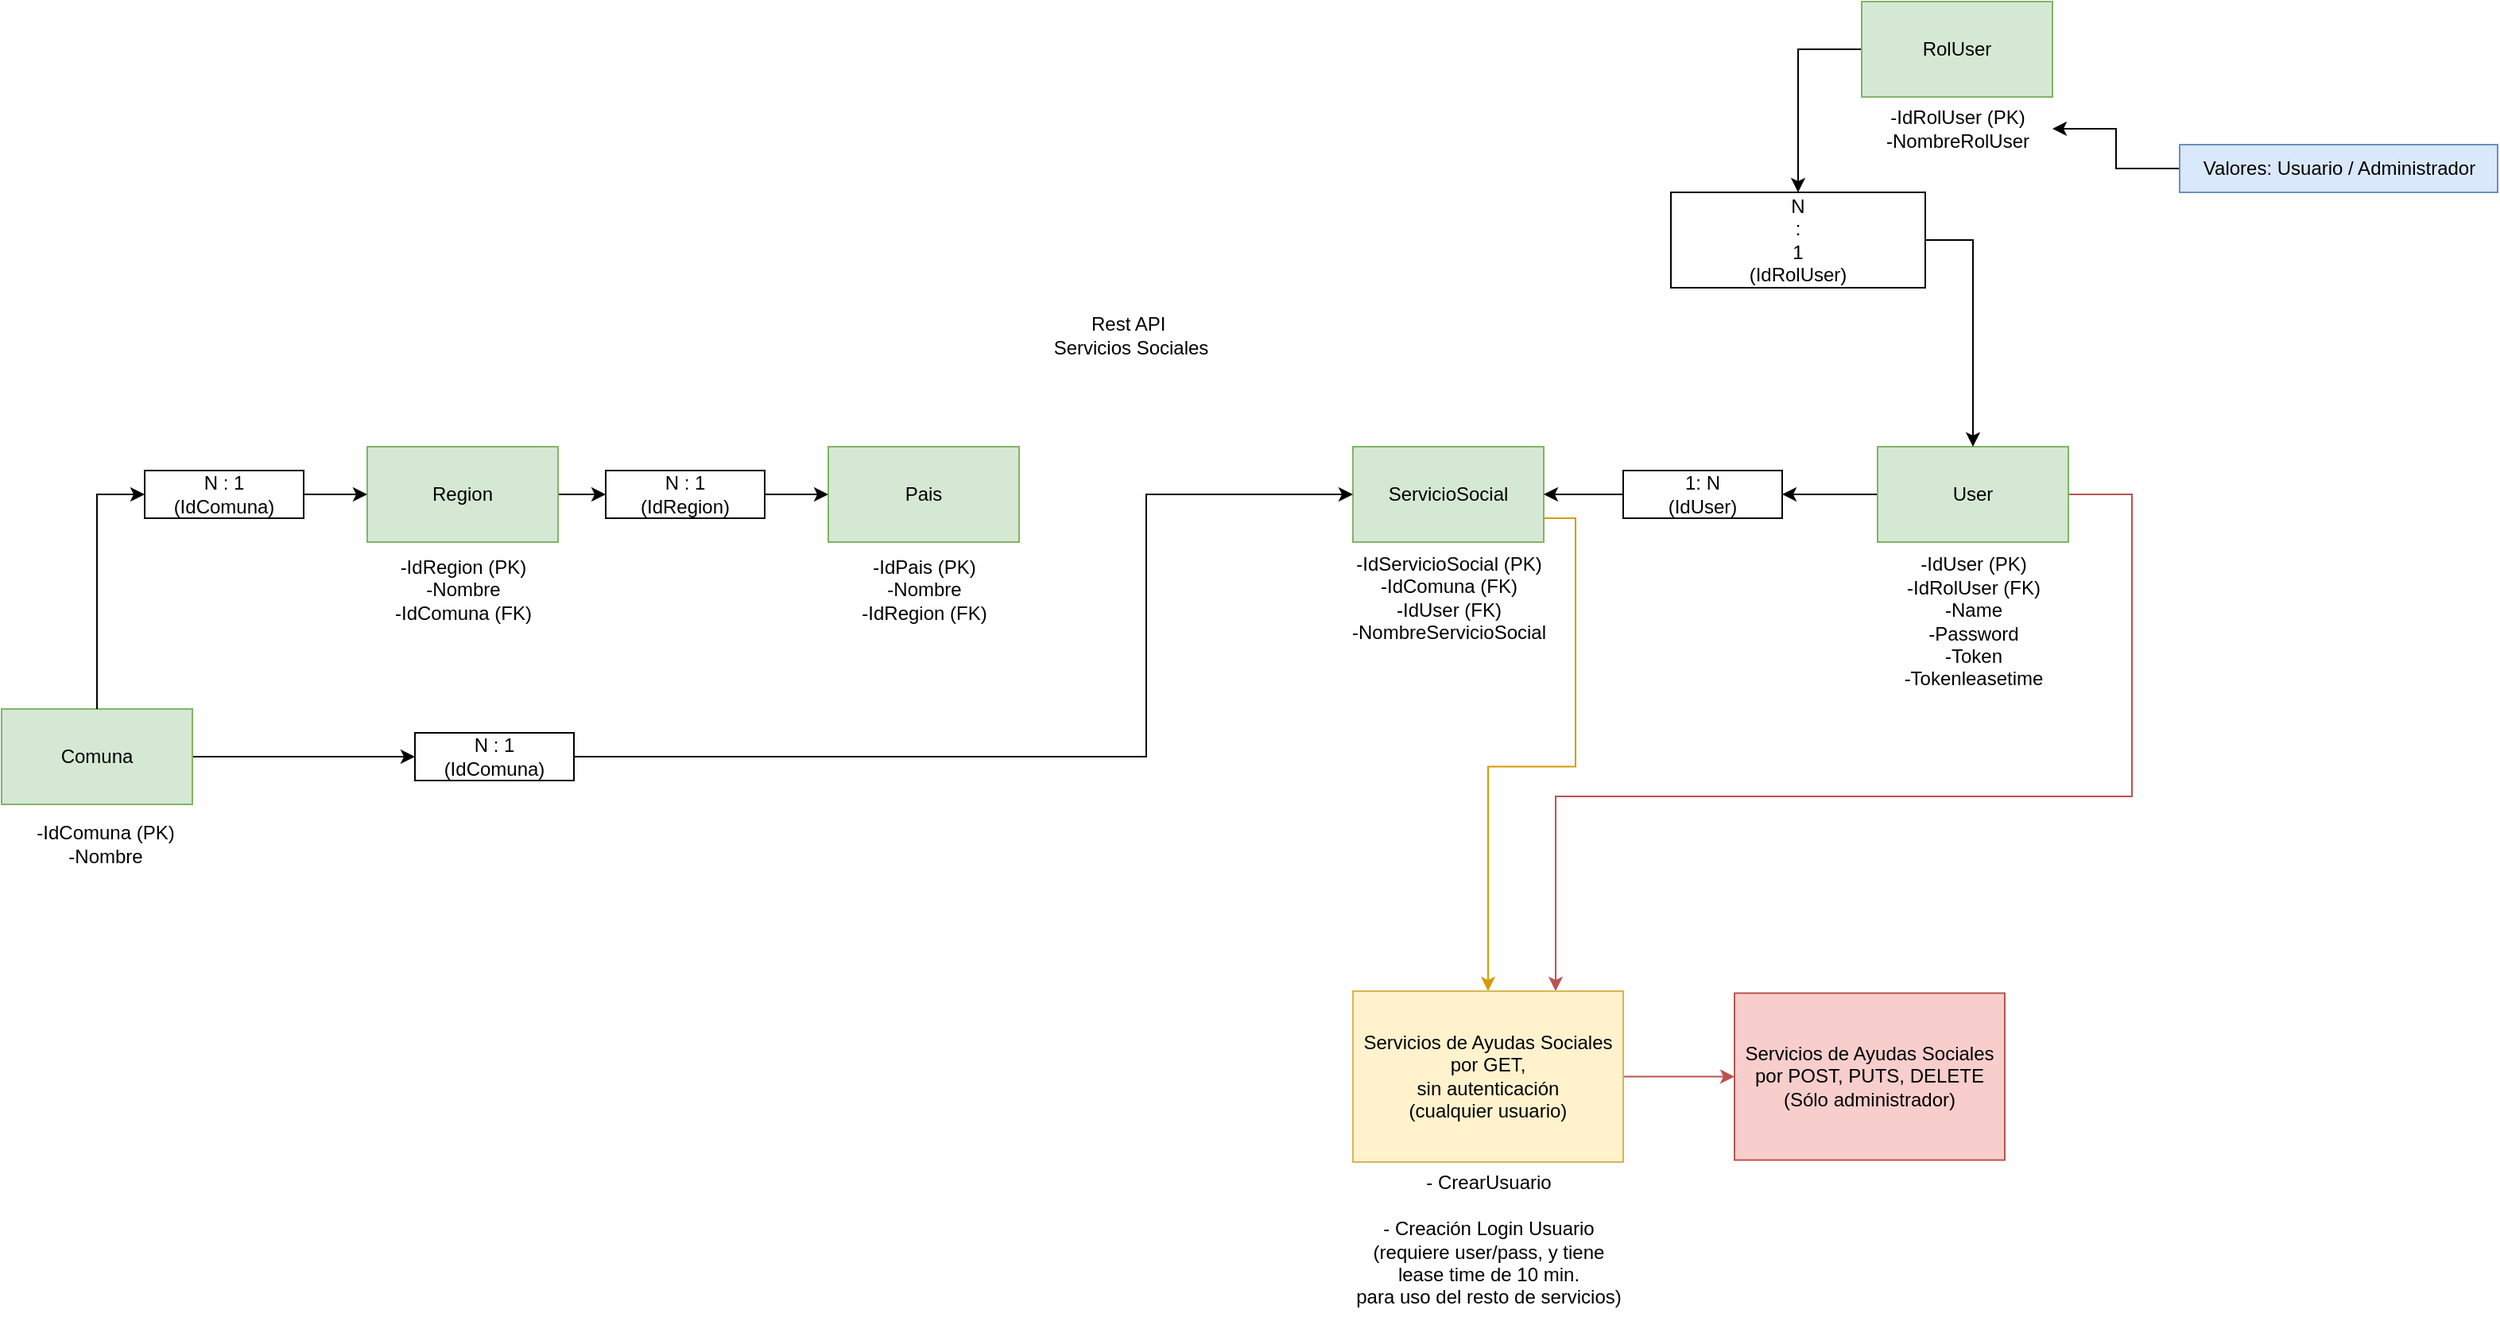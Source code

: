 <mxfile version="23.1.5" type="device">
  <diagram id="zODZXYkzOwmdCBIVVvN4" name="Page-1">
    <mxGraphModel dx="1699" dy="1650" grid="1" gridSize="10" guides="1" tooltips="1" connect="1" arrows="1" fold="1" page="1" pageScale="1" pageWidth="827" pageHeight="1169" math="0" shadow="0">
      <root>
        <mxCell id="0" />
        <mxCell id="1" parent="0" />
        <mxCell id="mzUlCiiUFBc3ODYFc6Ex-21" style="edgeStyle=orthogonalEdgeStyle;rounded=0;orthogonalLoop=1;jettySize=auto;html=1;exitX=1;exitY=0.75;exitDx=0;exitDy=0;entryX=0.5;entryY=0;entryDx=0;entryDy=0;fillColor=#ffe6cc;strokeColor=#d79b00;" parent="1" source="5B9Hs_-Eanf8-6PZ5Ltr-1" target="MM7-Ua3YRk2wqJzpMgvO-2" edge="1">
          <mxGeometry relative="1" as="geometry" />
        </mxCell>
        <mxCell id="5B9Hs_-Eanf8-6PZ5Ltr-1" value="ServicioSocial" style="rounded=0;whiteSpace=wrap;html=1;fillColor=#d5e8d4;strokeColor=#82b366;" parent="1" vertex="1">
          <mxGeometry x="200" y="160" width="120" height="60" as="geometry" />
        </mxCell>
        <mxCell id="5B9Hs_-Eanf8-6PZ5Ltr-10" style="edgeStyle=orthogonalEdgeStyle;rounded=0;orthogonalLoop=1;jettySize=auto;html=1;exitX=1;exitY=0.5;exitDx=0;exitDy=0;entryX=0.75;entryY=0;entryDx=0;entryDy=0;fillColor=#f8cecc;strokeColor=#b85450;" parent="1" source="5B9Hs_-Eanf8-6PZ5Ltr-2" target="MM7-Ua3YRk2wqJzpMgvO-2" edge="1">
          <mxGeometry relative="1" as="geometry">
            <Array as="points">
              <mxPoint x="690" y="190" />
              <mxPoint x="690" y="380" />
              <mxPoint x="327" y="380" />
            </Array>
            <mxPoint x="330" y="380" as="targetPoint" />
          </mxGeometry>
        </mxCell>
        <mxCell id="mzUlCiiUFBc3ODYFc6Ex-25" style="edgeStyle=orthogonalEdgeStyle;rounded=0;orthogonalLoop=1;jettySize=auto;html=1;exitX=0;exitY=0.5;exitDx=0;exitDy=0;entryX=1;entryY=0.5;entryDx=0;entryDy=0;" parent="1" source="5B9Hs_-Eanf8-6PZ5Ltr-2" target="mzUlCiiUFBc3ODYFc6Ex-22" edge="1">
          <mxGeometry relative="1" as="geometry" />
        </mxCell>
        <mxCell id="5B9Hs_-Eanf8-6PZ5Ltr-2" value="User" style="rounded=0;whiteSpace=wrap;html=1;fillColor=#d5e8d4;strokeColor=#82b366;" parent="1" vertex="1">
          <mxGeometry x="530" y="160" width="120" height="60" as="geometry" />
        </mxCell>
        <mxCell id="5B9Hs_-Eanf8-6PZ5Ltr-4" value="-IdUser (PK)&lt;br&gt;-IdRolUser (FK)&lt;br&gt;-Name&lt;br&gt;-Password&lt;br&gt;-Token&lt;br&gt;-Tokenleasetime" style="text;html=1;align=center;verticalAlign=middle;resizable=0;points=[];autosize=1;strokeColor=none;fillColor=none;" parent="1" vertex="1">
          <mxGeometry x="530" y="220" width="120" height="100" as="geometry" />
        </mxCell>
        <mxCell id="5B9Hs_-Eanf8-6PZ5Ltr-5" value="-IdServicioSocial (PK)&lt;div&gt;-IdComuna (FK)&lt;/div&gt;&lt;div&gt;-IdUser (FK)&lt;/div&gt;&lt;div&gt;-NombreServicioSocial&lt;/div&gt;" style="text;html=1;align=center;verticalAlign=middle;resizable=0;points=[];autosize=1;strokeColor=none;fillColor=none;" parent="1" vertex="1">
          <mxGeometry x="185" y="220" width="150" height="70" as="geometry" />
        </mxCell>
        <mxCell id="5B9Hs_-Eanf8-6PZ5Ltr-13" value="Servicios de Ayudas Sociales por POST, PUTS, DELETE&lt;br&gt;&lt;div&gt;(Sólo administrador)&lt;/div&gt;" style="rounded=0;whiteSpace=wrap;html=1;fillColor=#f8cecc;strokeColor=#b85450;" parent="1" vertex="1">
          <mxGeometry x="440" y="503.75" width="170" height="105" as="geometry" />
        </mxCell>
        <mxCell id="MM7-Ua3YRk2wqJzpMgvO-1" value="- CrearUsuario&lt;br&gt;&lt;br&gt;- Creación Login Usuario&lt;br&gt;(requiere user/pass, y tiene&lt;br&gt;lease time de 10 min.&lt;br style=&quot;border-color: var(--border-color);&quot;&gt;para uso del resto de servicios)" style="text;html=1;align=center;verticalAlign=middle;resizable=0;points=[];autosize=1;strokeColor=none;fillColor=none;" parent="1" vertex="1">
          <mxGeometry x="185" y="608.75" width="200" height="100" as="geometry" />
        </mxCell>
        <mxCell id="MM7-Ua3YRk2wqJzpMgvO-3" style="edgeStyle=orthogonalEdgeStyle;rounded=0;orthogonalLoop=1;jettySize=auto;html=1;exitX=1;exitY=0.5;exitDx=0;exitDy=0;entryX=0;entryY=0.5;entryDx=0;entryDy=0;fillColor=#f8cecc;strokeColor=#b85450;" parent="1" source="MM7-Ua3YRk2wqJzpMgvO-2" target="5B9Hs_-Eanf8-6PZ5Ltr-13" edge="1">
          <mxGeometry relative="1" as="geometry">
            <mxPoint x="40" y="555" as="targetPoint" />
          </mxGeometry>
        </mxCell>
        <mxCell id="MM7-Ua3YRk2wqJzpMgvO-2" value="Servicios de Ayudas Sociales por GET,&lt;span style=&quot;&quot;&gt;&lt;br&gt;sin autenticación&lt;br&gt;(&lt;/span&gt;&lt;span style=&quot;&quot;&gt;cualquier usuario)&lt;/span&gt;" style="rounded=0;whiteSpace=wrap;html=1;fillColor=#fff2cc;strokeColor=#d6b656;" parent="1" vertex="1">
          <mxGeometry x="200" y="502.5" width="170" height="107.5" as="geometry" />
        </mxCell>
        <mxCell id="rNGkL8CwDusoYTiGplu7-2" value="Rest API&amp;nbsp;&lt;br&gt;Servicios Sociales" style="text;html=1;align=center;verticalAlign=middle;resizable=0;points=[];autosize=1;strokeColor=none;fillColor=none;" parent="1" vertex="1">
          <mxGeometry y="70" width="120" height="40" as="geometry" />
        </mxCell>
        <mxCell id="tcDOajvBfiF9G7WW52WK-1" style="edgeStyle=orthogonalEdgeStyle;rounded=0;orthogonalLoop=1;jettySize=auto;html=1;exitX=1;exitY=0.5;exitDx=0;exitDy=0;entryX=0;entryY=0.5;entryDx=0;entryDy=0;" parent="1" source="mzUlCiiUFBc3ODYFc6Ex-2" target="mzUlCiiUFBc3ODYFc6Ex-17" edge="1">
          <mxGeometry relative="1" as="geometry" />
        </mxCell>
        <mxCell id="mzUlCiiUFBc3ODYFc6Ex-2" value="Comuna" style="rounded=0;whiteSpace=wrap;html=1;fillColor=#d5e8d4;strokeColor=#82b366;" parent="1" vertex="1">
          <mxGeometry x="-650" y="325" width="120" height="60" as="geometry" />
        </mxCell>
        <mxCell id="mzUlCiiUFBc3ODYFc6Ex-3" value="-IdComuna (PK)&lt;br&gt;-Nombre" style="text;html=1;align=center;verticalAlign=middle;resizable=0;points=[];autosize=1;strokeColor=none;fillColor=none;" parent="1" vertex="1">
          <mxGeometry x="-640" y="390" width="110" height="40" as="geometry" />
        </mxCell>
        <mxCell id="mzUlCiiUFBc3ODYFc6Ex-13" style="edgeStyle=orthogonalEdgeStyle;rounded=0;orthogonalLoop=1;jettySize=auto;html=1;exitX=1;exitY=0.5;exitDx=0;exitDy=0;entryX=0;entryY=0.5;entryDx=0;entryDy=0;" parent="1" source="mzUlCiiUFBc3ODYFc6Ex-4" target="mzUlCiiUFBc3ODYFc6Ex-12" edge="1">
          <mxGeometry relative="1" as="geometry" />
        </mxCell>
        <mxCell id="mzUlCiiUFBc3ODYFc6Ex-4" value="Region" style="rounded=0;whiteSpace=wrap;html=1;fillColor=#d5e8d4;strokeColor=#82b366;" parent="1" vertex="1">
          <mxGeometry x="-420" y="160" width="120" height="60" as="geometry" />
        </mxCell>
        <mxCell id="mzUlCiiUFBc3ODYFc6Ex-5" value="-IdRegion (PK)&lt;br&gt;-Nombre&lt;br&gt;-IdComuna (FK)" style="text;html=1;align=center;verticalAlign=middle;resizable=0;points=[];autosize=1;strokeColor=none;fillColor=none;" parent="1" vertex="1">
          <mxGeometry x="-415" y="220" width="110" height="60" as="geometry" />
        </mxCell>
        <mxCell id="mzUlCiiUFBc3ODYFc6Ex-7" style="edgeStyle=orthogonalEdgeStyle;rounded=0;orthogonalLoop=1;jettySize=auto;html=1;exitX=0.5;exitY=0;exitDx=0;exitDy=0;entryX=0;entryY=0.5;entryDx=0;entryDy=0;" parent="1" source="mzUlCiiUFBc3ODYFc6Ex-2" target="mzUlCiiUFBc3ODYFc6Ex-8" edge="1">
          <mxGeometry relative="1" as="geometry">
            <mxPoint x="-480" y="320" as="sourcePoint" />
            <mxPoint x="-420" y="140" as="targetPoint" />
            <Array as="points" />
          </mxGeometry>
        </mxCell>
        <mxCell id="mzUlCiiUFBc3ODYFc6Ex-11" style="edgeStyle=orthogonalEdgeStyle;rounded=0;orthogonalLoop=1;jettySize=auto;html=1;exitX=1;exitY=0.5;exitDx=0;exitDy=0;entryX=0;entryY=0.5;entryDx=0;entryDy=0;" parent="1" source="mzUlCiiUFBc3ODYFc6Ex-8" target="mzUlCiiUFBc3ODYFc6Ex-4" edge="1">
          <mxGeometry relative="1" as="geometry" />
        </mxCell>
        <mxCell id="mzUlCiiUFBc3ODYFc6Ex-8" value="N : 1&lt;br&gt;(IdComuna)" style="rounded=0;whiteSpace=wrap;html=1;" parent="1" vertex="1">
          <mxGeometry x="-560" y="175" width="100" height="30" as="geometry" />
        </mxCell>
        <mxCell id="mzUlCiiUFBc3ODYFc6Ex-12" value="N : 1&lt;br&gt;(IdRegion)" style="rounded=0;whiteSpace=wrap;html=1;" parent="1" vertex="1">
          <mxGeometry x="-270" y="175" width="100" height="30" as="geometry" />
        </mxCell>
        <mxCell id="mzUlCiiUFBc3ODYFc6Ex-14" value="Pais" style="rounded=0;whiteSpace=wrap;html=1;fillColor=#d5e8d4;strokeColor=#82b366;" parent="1" vertex="1">
          <mxGeometry x="-130" y="160" width="120" height="60" as="geometry" />
        </mxCell>
        <mxCell id="mzUlCiiUFBc3ODYFc6Ex-15" style="edgeStyle=orthogonalEdgeStyle;rounded=0;orthogonalLoop=1;jettySize=auto;html=1;exitX=1;exitY=0.5;exitDx=0;exitDy=0;entryX=0;entryY=0.5;entryDx=0;entryDy=0;" parent="1" source="mzUlCiiUFBc3ODYFc6Ex-12" target="mzUlCiiUFBc3ODYFc6Ex-14" edge="1">
          <mxGeometry relative="1" as="geometry" />
        </mxCell>
        <mxCell id="mzUlCiiUFBc3ODYFc6Ex-16" value="-IdPais (PK)&lt;br&gt;-Nombre&lt;br&gt;-IdRegion (FK)" style="text;html=1;align=center;verticalAlign=middle;resizable=0;points=[];autosize=1;strokeColor=none;fillColor=none;" parent="1" vertex="1">
          <mxGeometry x="-120" y="220" width="100" height="60" as="geometry" />
        </mxCell>
        <mxCell id="mzUlCiiUFBc3ODYFc6Ex-20" style="edgeStyle=orthogonalEdgeStyle;rounded=0;orthogonalLoop=1;jettySize=auto;html=1;exitX=1;exitY=0.5;exitDx=0;exitDy=0;entryX=0;entryY=0.5;entryDx=0;entryDy=0;" parent="1" source="mzUlCiiUFBc3ODYFc6Ex-17" target="5B9Hs_-Eanf8-6PZ5Ltr-1" edge="1">
          <mxGeometry relative="1" as="geometry">
            <Array as="points">
              <mxPoint x="70" y="355" />
              <mxPoint x="70" y="190" />
            </Array>
          </mxGeometry>
        </mxCell>
        <mxCell id="mzUlCiiUFBc3ODYFc6Ex-17" value="N : 1&lt;br&gt;(IdComuna)" style="rounded=0;whiteSpace=wrap;html=1;" parent="1" vertex="1">
          <mxGeometry x="-390" y="340" width="100" height="30" as="geometry" />
        </mxCell>
        <mxCell id="mzUlCiiUFBc3ODYFc6Ex-26" style="edgeStyle=orthogonalEdgeStyle;rounded=0;orthogonalLoop=1;jettySize=auto;html=1;exitX=0;exitY=0.5;exitDx=0;exitDy=0;entryX=1;entryY=0.5;entryDx=0;entryDy=0;" parent="1" source="mzUlCiiUFBc3ODYFc6Ex-22" target="5B9Hs_-Eanf8-6PZ5Ltr-1" edge="1">
          <mxGeometry relative="1" as="geometry" />
        </mxCell>
        <mxCell id="mzUlCiiUFBc3ODYFc6Ex-22" value="1: N&lt;br&gt;(IdUser)" style="rounded=0;whiteSpace=wrap;html=1;" parent="1" vertex="1">
          <mxGeometry x="370" y="175" width="100" height="30" as="geometry" />
        </mxCell>
        <mxCell id="tcDOajvBfiF9G7WW52WK-9" style="edgeStyle=orthogonalEdgeStyle;rounded=0;orthogonalLoop=1;jettySize=auto;html=1;exitX=0;exitY=0.5;exitDx=0;exitDy=0;entryX=0.5;entryY=0;entryDx=0;entryDy=0;" parent="1" source="tcDOajvBfiF9G7WW52WK-2" target="tcDOajvBfiF9G7WW52WK-6" edge="1">
          <mxGeometry relative="1" as="geometry" />
        </mxCell>
        <mxCell id="tcDOajvBfiF9G7WW52WK-2" value="RolUser" style="rounded=0;whiteSpace=wrap;html=1;fillColor=#d5e8d4;strokeColor=#82b366;" parent="1" vertex="1">
          <mxGeometry x="520" y="-120" width="120" height="60" as="geometry" />
        </mxCell>
        <mxCell id="tcDOajvBfiF9G7WW52WK-5" style="edgeStyle=orthogonalEdgeStyle;rounded=0;orthogonalLoop=1;jettySize=auto;html=1;" parent="1" source="tcDOajvBfiF9G7WW52WK-3" target="tcDOajvBfiF9G7WW52WK-4" edge="1">
          <mxGeometry relative="1" as="geometry" />
        </mxCell>
        <mxCell id="tcDOajvBfiF9G7WW52WK-3" value="Valores: Usuario / Administrador" style="text;html=1;align=center;verticalAlign=middle;resizable=0;points=[];autosize=1;strokeColor=#6c8ebf;fillColor=#dae8fc;" parent="1" vertex="1">
          <mxGeometry x="720" y="-30" width="200" height="30" as="geometry" />
        </mxCell>
        <mxCell id="tcDOajvBfiF9G7WW52WK-4" value="-IdRolUser (PK)&lt;br&gt;-NombreRolUser" style="text;html=1;align=center;verticalAlign=middle;resizable=0;points=[];autosize=1;strokeColor=none;fillColor=none;" parent="1" vertex="1">
          <mxGeometry x="520" y="-60" width="120" height="40" as="geometry" />
        </mxCell>
        <mxCell id="tcDOajvBfiF9G7WW52WK-10" style="edgeStyle=orthogonalEdgeStyle;rounded=0;orthogonalLoop=1;jettySize=auto;html=1;exitX=1;exitY=0.5;exitDx=0;exitDy=0;entryX=0.5;entryY=0;entryDx=0;entryDy=0;" parent="1" source="tcDOajvBfiF9G7WW52WK-6" target="5B9Hs_-Eanf8-6PZ5Ltr-2" edge="1">
          <mxGeometry relative="1" as="geometry" />
        </mxCell>
        <mxCell id="tcDOajvBfiF9G7WW52WK-6" value="N &lt;br&gt;: &lt;br&gt;1&lt;br&gt;(IdRolUser)" style="rounded=0;whiteSpace=wrap;html=1;" parent="1" vertex="1">
          <mxGeometry x="400" width="160" height="60" as="geometry" />
        </mxCell>
      </root>
    </mxGraphModel>
  </diagram>
</mxfile>
